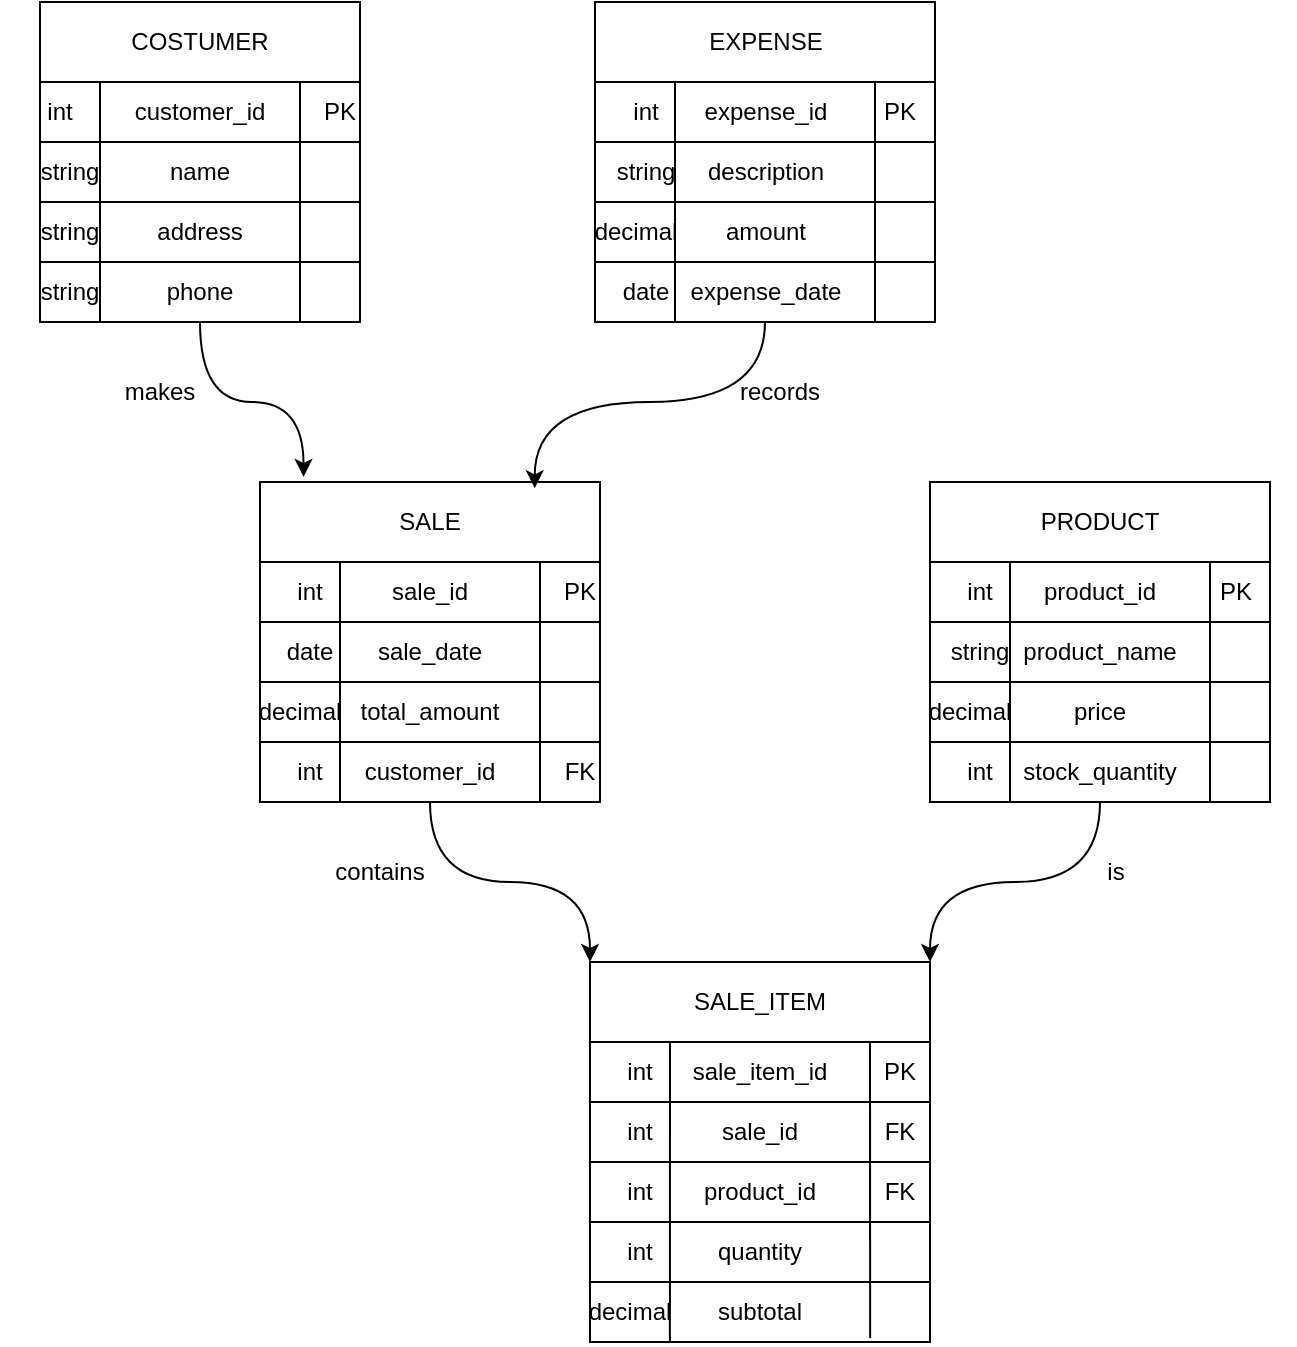 <mxfile version="24.7.17">
  <diagram name="Page-1" id="rt6qRCbAXjJx2F3r7gMw">
    <mxGraphModel grid="1" page="1" gridSize="10" guides="1" tooltips="1" connect="1" arrows="1" fold="1" pageScale="1" pageWidth="827" pageHeight="1169" math="0" shadow="0">
      <root>
        <mxCell id="0" />
        <mxCell id="1" parent="0" />
        <mxCell id="Hv0pnSTbvKc9YN80Ujr7-12" value="COSTUMER" style="rounded=0;whiteSpace=wrap;html=1;" vertex="1" parent="1">
          <mxGeometry x="40" y="40" width="160" height="40" as="geometry" />
        </mxCell>
        <mxCell id="Hv0pnSTbvKc9YN80Ujr7-14" value="phone" style="rounded=0;whiteSpace=wrap;html=1;" vertex="1" parent="1">
          <mxGeometry x="40" y="170" width="160" height="30" as="geometry" />
        </mxCell>
        <mxCell id="Hv0pnSTbvKc9YN80Ujr7-15" value="address" style="rounded=0;whiteSpace=wrap;html=1;" vertex="1" parent="1">
          <mxGeometry x="40" y="140" width="160" height="30" as="geometry" />
        </mxCell>
        <mxCell id="Hv0pnSTbvKc9YN80Ujr7-16" value="name" style="rounded=0;whiteSpace=wrap;html=1;align=center;" vertex="1" parent="1">
          <mxGeometry x="40" y="110" width="160" height="30" as="geometry" />
        </mxCell>
        <mxCell id="Hv0pnSTbvKc9YN80Ujr7-17" value="customer_id" style="rounded=0;whiteSpace=wrap;html=1;" vertex="1" parent="1">
          <mxGeometry x="40" y="80" width="160" height="30" as="geometry" />
        </mxCell>
        <mxCell id="Hv0pnSTbvKc9YN80Ujr7-20" value="" style="endArrow=none;html=1;rounded=0;" edge="1" parent="1">
          <mxGeometry width="50" height="50" relative="1" as="geometry">
            <mxPoint x="170" y="200" as="sourcePoint" />
            <mxPoint x="170" y="80" as="targetPoint" />
          </mxGeometry>
        </mxCell>
        <mxCell id="Hv0pnSTbvKc9YN80Ujr7-21" value="" style="endArrow=none;html=1;rounded=0;" edge="1" parent="1">
          <mxGeometry width="50" height="50" relative="1" as="geometry">
            <mxPoint x="70" y="200" as="sourcePoint" />
            <mxPoint x="70" y="80" as="targetPoint" />
          </mxGeometry>
        </mxCell>
        <mxCell id="Hv0pnSTbvKc9YN80Ujr7-22" value="int" style="text;html=1;align=center;verticalAlign=middle;whiteSpace=wrap;rounded=0;" vertex="1" parent="1">
          <mxGeometry x="20" y="80" width="60" height="30" as="geometry" />
        </mxCell>
        <mxCell id="Hv0pnSTbvKc9YN80Ujr7-23" value="PK" style="text;html=1;align=center;verticalAlign=middle;whiteSpace=wrap;rounded=0;" vertex="1" parent="1">
          <mxGeometry x="160" y="80" width="60" height="30" as="geometry" />
        </mxCell>
        <mxCell id="Hv0pnSTbvKc9YN80Ujr7-24" value="string" style="text;html=1;align=center;verticalAlign=middle;whiteSpace=wrap;rounded=0;" vertex="1" parent="1">
          <mxGeometry x="30" y="110" width="50" height="30" as="geometry" />
        </mxCell>
        <mxCell id="Hv0pnSTbvKc9YN80Ujr7-25" value="string" style="text;html=1;align=center;verticalAlign=middle;whiteSpace=wrap;rounded=0;" vertex="1" parent="1">
          <mxGeometry x="30" y="140" width="50" height="30" as="geometry" />
        </mxCell>
        <mxCell id="Hv0pnSTbvKc9YN80Ujr7-26" value="string" style="text;html=1;align=center;verticalAlign=middle;whiteSpace=wrap;rounded=0;" vertex="1" parent="1">
          <mxGeometry x="30" y="170" width="50" height="30" as="geometry" />
        </mxCell>
        <mxCell id="Hv0pnSTbvKc9YN80Ujr7-27" value="SALE" style="rounded=0;whiteSpace=wrap;html=1;" vertex="1" parent="1">
          <mxGeometry x="150" y="280" width="170" height="40" as="geometry" />
        </mxCell>
        <mxCell id="Hv0pnSTbvKc9YN80Ujr7-141" style="edgeStyle=orthogonalEdgeStyle;rounded=0;orthogonalLoop=1;jettySize=auto;html=1;entryX=0;entryY=0;entryDx=0;entryDy=0;curved=1;" edge="1" parent="1" source="Hv0pnSTbvKc9YN80Ujr7-28" target="Hv0pnSTbvKc9YN80Ujr7-106">
          <mxGeometry relative="1" as="geometry" />
        </mxCell>
        <mxCell id="Hv0pnSTbvKc9YN80Ujr7-28" value="customer_id" style="rounded=0;whiteSpace=wrap;html=1;" vertex="1" parent="1">
          <mxGeometry x="150" y="410" width="170" height="30" as="geometry" />
        </mxCell>
        <mxCell id="Hv0pnSTbvKc9YN80Ujr7-29" value="total_amount" style="rounded=0;whiteSpace=wrap;html=1;" vertex="1" parent="1">
          <mxGeometry x="150" y="380" width="170" height="30" as="geometry" />
        </mxCell>
        <mxCell id="Hv0pnSTbvKc9YN80Ujr7-30" value="sale_date" style="rounded=0;whiteSpace=wrap;html=1;align=center;" vertex="1" parent="1">
          <mxGeometry x="150" y="350" width="170" height="30" as="geometry" />
        </mxCell>
        <mxCell id="Hv0pnSTbvKc9YN80Ujr7-31" value="sale_id" style="rounded=0;whiteSpace=wrap;html=1;" vertex="1" parent="1">
          <mxGeometry x="150" y="320" width="170" height="30" as="geometry" />
        </mxCell>
        <mxCell id="Hv0pnSTbvKc9YN80Ujr7-32" value="" style="endArrow=none;html=1;rounded=0;" edge="1" parent="1">
          <mxGeometry width="50" height="50" relative="1" as="geometry">
            <mxPoint x="290" y="440" as="sourcePoint" />
            <mxPoint x="290" y="320" as="targetPoint" />
          </mxGeometry>
        </mxCell>
        <mxCell id="Hv0pnSTbvKc9YN80Ujr7-33" value="" style="endArrow=none;html=1;rounded=0;" edge="1" parent="1" source="Hv0pnSTbvKc9YN80Ujr7-72">
          <mxGeometry width="50" height="50" relative="1" as="geometry">
            <mxPoint x="190" y="440" as="sourcePoint" />
            <mxPoint x="190" y="320" as="targetPoint" />
          </mxGeometry>
        </mxCell>
        <mxCell id="Hv0pnSTbvKc9YN80Ujr7-34" value="PK" style="text;html=1;align=center;verticalAlign=middle;whiteSpace=wrap;rounded=0;" vertex="1" parent="1">
          <mxGeometry x="280" y="320" width="60" height="30" as="geometry" />
        </mxCell>
        <mxCell id="Hv0pnSTbvKc9YN80Ujr7-35" value="date" style="text;html=1;align=center;verticalAlign=middle;whiteSpace=wrap;rounded=0;" vertex="1" parent="1">
          <mxGeometry x="150" y="350" width="50" height="30" as="geometry" />
        </mxCell>
        <mxCell id="Hv0pnSTbvKc9YN80Ujr7-36" value="decimal" style="text;html=1;align=center;verticalAlign=middle;whiteSpace=wrap;rounded=0;" vertex="1" parent="1">
          <mxGeometry x="145" y="380" width="50" height="30" as="geometry" />
        </mxCell>
        <mxCell id="Hv0pnSTbvKc9YN80Ujr7-37" value="int" style="text;html=1;align=center;verticalAlign=middle;whiteSpace=wrap;rounded=0;" vertex="1" parent="1">
          <mxGeometry x="150" y="410" width="50" height="30" as="geometry" />
        </mxCell>
        <mxCell id="Hv0pnSTbvKc9YN80Ujr7-67" value="PK" style="text;html=1;align=center;verticalAlign=middle;whiteSpace=wrap;rounded=0;" vertex="1" parent="1">
          <mxGeometry x="440" y="560" width="60" height="30" as="geometry" />
        </mxCell>
        <mxCell id="Hv0pnSTbvKc9YN80Ujr7-75" value="" style="endArrow=none;html=1;rounded=0;entryX=0.75;entryY=0;entryDx=0;entryDy=0;" edge="1" parent="1" target="Hv0pnSTbvKc9YN80Ujr7-72">
          <mxGeometry width="50" height="50" relative="1" as="geometry">
            <mxPoint x="190" y="440" as="sourcePoint" />
            <mxPoint x="190" y="320" as="targetPoint" />
          </mxGeometry>
        </mxCell>
        <mxCell id="Hv0pnSTbvKc9YN80Ujr7-72" value="int" style="text;html=1;align=center;verticalAlign=middle;whiteSpace=wrap;rounded=0;" vertex="1" parent="1">
          <mxGeometry x="145" y="320" width="60" height="30" as="geometry" />
        </mxCell>
        <mxCell id="Hv0pnSTbvKc9YN80Ujr7-76" value="FK" style="text;html=1;align=center;verticalAlign=middle;whiteSpace=wrap;rounded=0;" vertex="1" parent="1">
          <mxGeometry x="280" y="410" width="60" height="30" as="geometry" />
        </mxCell>
        <mxCell id="Hv0pnSTbvKc9YN80Ujr7-80" value="EXPENSE" style="rounded=0;whiteSpace=wrap;html=1;" vertex="1" parent="1">
          <mxGeometry x="317.5" y="40" width="170" height="40" as="geometry" />
        </mxCell>
        <mxCell id="Hv0pnSTbvKc9YN80Ujr7-81" value="expense_date" style="rounded=0;whiteSpace=wrap;html=1;" vertex="1" parent="1">
          <mxGeometry x="317.5" y="170" width="170" height="30" as="geometry" />
        </mxCell>
        <mxCell id="Hv0pnSTbvKc9YN80Ujr7-82" value="amount" style="rounded=0;whiteSpace=wrap;html=1;" vertex="1" parent="1">
          <mxGeometry x="317.5" y="140" width="170" height="30" as="geometry" />
        </mxCell>
        <mxCell id="Hv0pnSTbvKc9YN80Ujr7-83" value="description" style="rounded=0;whiteSpace=wrap;html=1;align=center;" vertex="1" parent="1">
          <mxGeometry x="317.5" y="110" width="170" height="30" as="geometry" />
        </mxCell>
        <mxCell id="Hv0pnSTbvKc9YN80Ujr7-84" value="expense_id" style="rounded=0;whiteSpace=wrap;html=1;" vertex="1" parent="1">
          <mxGeometry x="317.5" y="80" width="170" height="30" as="geometry" />
        </mxCell>
        <mxCell id="Hv0pnSTbvKc9YN80Ujr7-85" value="" style="endArrow=none;html=1;rounded=0;" edge="1" parent="1">
          <mxGeometry width="50" height="50" relative="1" as="geometry">
            <mxPoint x="457.5" y="200" as="sourcePoint" />
            <mxPoint x="457.5" y="80" as="targetPoint" />
          </mxGeometry>
        </mxCell>
        <mxCell id="Hv0pnSTbvKc9YN80Ujr7-86" value="" style="endArrow=none;html=1;rounded=0;" edge="1" parent="1" source="Hv0pnSTbvKc9YN80Ujr7-91">
          <mxGeometry width="50" height="50" relative="1" as="geometry">
            <mxPoint x="357.5" y="200" as="sourcePoint" />
            <mxPoint x="357.5" y="80" as="targetPoint" />
          </mxGeometry>
        </mxCell>
        <mxCell id="Hv0pnSTbvKc9YN80Ujr7-87" value="string" style="text;html=1;align=center;verticalAlign=middle;whiteSpace=wrap;rounded=0;" vertex="1" parent="1">
          <mxGeometry x="317.5" y="110" width="50" height="30" as="geometry" />
        </mxCell>
        <mxCell id="Hv0pnSTbvKc9YN80Ujr7-88" value="decimal" style="text;html=1;align=center;verticalAlign=middle;whiteSpace=wrap;rounded=0;" vertex="1" parent="1">
          <mxGeometry x="312.5" y="140" width="50" height="30" as="geometry" />
        </mxCell>
        <mxCell id="Hv0pnSTbvKc9YN80Ujr7-89" value="date" style="text;html=1;align=center;verticalAlign=middle;whiteSpace=wrap;rounded=0;" vertex="1" parent="1">
          <mxGeometry x="317.5" y="170" width="50" height="30" as="geometry" />
        </mxCell>
        <mxCell id="Hv0pnSTbvKc9YN80Ujr7-90" value="" style="endArrow=none;html=1;rounded=0;entryX=0.75;entryY=0;entryDx=0;entryDy=0;" edge="1" parent="1" target="Hv0pnSTbvKc9YN80Ujr7-91">
          <mxGeometry width="50" height="50" relative="1" as="geometry">
            <mxPoint x="357.5" y="200" as="sourcePoint" />
            <mxPoint x="357.5" y="80" as="targetPoint" />
          </mxGeometry>
        </mxCell>
        <mxCell id="Hv0pnSTbvKc9YN80Ujr7-91" value="int" style="text;html=1;align=center;verticalAlign=middle;whiteSpace=wrap;rounded=0;" vertex="1" parent="1">
          <mxGeometry x="312.5" y="80" width="60" height="30" as="geometry" />
        </mxCell>
        <mxCell id="Hv0pnSTbvKc9YN80Ujr7-92" value="PK" style="text;html=1;align=center;verticalAlign=middle;whiteSpace=wrap;rounded=0;" vertex="1" parent="1">
          <mxGeometry x="440" y="80" width="60" height="30" as="geometry" />
        </mxCell>
        <mxCell id="Hv0pnSTbvKc9YN80Ujr7-93" value="PRODUCT" style="rounded=0;whiteSpace=wrap;html=1;" vertex="1" parent="1">
          <mxGeometry x="485" y="280" width="170" height="40" as="geometry" />
        </mxCell>
        <mxCell id="Hv0pnSTbvKc9YN80Ujr7-142" style="edgeStyle=orthogonalEdgeStyle;rounded=0;orthogonalLoop=1;jettySize=auto;html=1;entryX=1;entryY=0;entryDx=0;entryDy=0;curved=1;" edge="1" parent="1" source="Hv0pnSTbvKc9YN80Ujr7-94" target="Hv0pnSTbvKc9YN80Ujr7-106">
          <mxGeometry relative="1" as="geometry" />
        </mxCell>
        <mxCell id="Hv0pnSTbvKc9YN80Ujr7-94" value="stock_quantity" style="rounded=0;whiteSpace=wrap;html=1;" vertex="1" parent="1">
          <mxGeometry x="485" y="410" width="170" height="30" as="geometry" />
        </mxCell>
        <mxCell id="Hv0pnSTbvKc9YN80Ujr7-95" value="price" style="rounded=0;whiteSpace=wrap;html=1;" vertex="1" parent="1">
          <mxGeometry x="485" y="380" width="170" height="30" as="geometry" />
        </mxCell>
        <mxCell id="Hv0pnSTbvKc9YN80Ujr7-96" value="product_name" style="rounded=0;whiteSpace=wrap;html=1;align=center;" vertex="1" parent="1">
          <mxGeometry x="485" y="350" width="170" height="30" as="geometry" />
        </mxCell>
        <mxCell id="Hv0pnSTbvKc9YN80Ujr7-97" value="product_id" style="rounded=0;whiteSpace=wrap;html=1;" vertex="1" parent="1">
          <mxGeometry x="485" y="320" width="170" height="30" as="geometry" />
        </mxCell>
        <mxCell id="Hv0pnSTbvKc9YN80Ujr7-98" value="" style="endArrow=none;html=1;rounded=0;" edge="1" parent="1">
          <mxGeometry width="50" height="50" relative="1" as="geometry">
            <mxPoint x="625" y="440" as="sourcePoint" />
            <mxPoint x="625" y="320" as="targetPoint" />
          </mxGeometry>
        </mxCell>
        <mxCell id="Hv0pnSTbvKc9YN80Ujr7-99" value="" style="endArrow=none;html=1;rounded=0;" edge="1" parent="1" source="Hv0pnSTbvKc9YN80Ujr7-104">
          <mxGeometry width="50" height="50" relative="1" as="geometry">
            <mxPoint x="525" y="440" as="sourcePoint" />
            <mxPoint x="525" y="320" as="targetPoint" />
          </mxGeometry>
        </mxCell>
        <mxCell id="Hv0pnSTbvKc9YN80Ujr7-100" value="string" style="text;html=1;align=center;verticalAlign=middle;whiteSpace=wrap;rounded=0;" vertex="1" parent="1">
          <mxGeometry x="485" y="350" width="50" height="30" as="geometry" />
        </mxCell>
        <mxCell id="Hv0pnSTbvKc9YN80Ujr7-101" value="decimal" style="text;html=1;align=center;verticalAlign=middle;whiteSpace=wrap;rounded=0;" vertex="1" parent="1">
          <mxGeometry x="480" y="380" width="50" height="30" as="geometry" />
        </mxCell>
        <mxCell id="Hv0pnSTbvKc9YN80Ujr7-102" value="int" style="text;html=1;align=center;verticalAlign=middle;whiteSpace=wrap;rounded=0;" vertex="1" parent="1">
          <mxGeometry x="485" y="410" width="50" height="30" as="geometry" />
        </mxCell>
        <mxCell id="Hv0pnSTbvKc9YN80Ujr7-103" value="" style="endArrow=none;html=1;rounded=0;entryX=0.75;entryY=0;entryDx=0;entryDy=0;" edge="1" parent="1" target="Hv0pnSTbvKc9YN80Ujr7-104">
          <mxGeometry width="50" height="50" relative="1" as="geometry">
            <mxPoint x="525" y="440" as="sourcePoint" />
            <mxPoint x="525" y="320" as="targetPoint" />
          </mxGeometry>
        </mxCell>
        <mxCell id="Hv0pnSTbvKc9YN80Ujr7-104" value="int" style="text;html=1;align=center;verticalAlign=middle;whiteSpace=wrap;rounded=0;" vertex="1" parent="1">
          <mxGeometry x="480" y="320" width="60" height="30" as="geometry" />
        </mxCell>
        <mxCell id="Hv0pnSTbvKc9YN80Ujr7-105" value="PK" style="text;html=1;align=center;verticalAlign=middle;whiteSpace=wrap;rounded=0;" vertex="1" parent="1">
          <mxGeometry x="607.5" y="320" width="60" height="30" as="geometry" />
        </mxCell>
        <mxCell id="Hv0pnSTbvKc9YN80Ujr7-106" value="SALE_ITEM" style="rounded=0;whiteSpace=wrap;html=1;" vertex="1" parent="1">
          <mxGeometry x="315" y="520" width="170" height="40" as="geometry" />
        </mxCell>
        <mxCell id="Hv0pnSTbvKc9YN80Ujr7-107" value="quantity" style="rounded=0;whiteSpace=wrap;html=1;" vertex="1" parent="1">
          <mxGeometry x="315" y="650" width="170" height="30" as="geometry" />
        </mxCell>
        <mxCell id="Hv0pnSTbvKc9YN80Ujr7-108" value="product_id" style="rounded=0;whiteSpace=wrap;html=1;" vertex="1" parent="1">
          <mxGeometry x="315" y="620" width="170" height="30" as="geometry" />
        </mxCell>
        <mxCell id="Hv0pnSTbvKc9YN80Ujr7-109" value="sale_id" style="rounded=0;whiteSpace=wrap;html=1;align=center;" vertex="1" parent="1">
          <mxGeometry x="315" y="590" width="170" height="30" as="geometry" />
        </mxCell>
        <mxCell id="Hv0pnSTbvKc9YN80Ujr7-110" value="sale_item_id" style="rounded=0;whiteSpace=wrap;html=1;" vertex="1" parent="1">
          <mxGeometry x="315" y="560" width="170" height="30" as="geometry" />
        </mxCell>
        <mxCell id="Hv0pnSTbvKc9YN80Ujr7-112" value="" style="endArrow=none;html=1;rounded=0;" edge="1" parent="1" source="Hv0pnSTbvKc9YN80Ujr7-117">
          <mxGeometry width="50" height="50" relative="1" as="geometry">
            <mxPoint x="355" y="680" as="sourcePoint" />
            <mxPoint x="355" y="560" as="targetPoint" />
          </mxGeometry>
        </mxCell>
        <mxCell id="Hv0pnSTbvKc9YN80Ujr7-113" value="int" style="text;html=1;align=center;verticalAlign=middle;whiteSpace=wrap;rounded=0;" vertex="1" parent="1">
          <mxGeometry x="315" y="590" width="50" height="30" as="geometry" />
        </mxCell>
        <mxCell id="Hv0pnSTbvKc9YN80Ujr7-114" value="int" style="text;html=1;align=center;verticalAlign=middle;whiteSpace=wrap;rounded=0;" vertex="1" parent="1">
          <mxGeometry x="315" y="620" width="50" height="30" as="geometry" />
        </mxCell>
        <mxCell id="Hv0pnSTbvKc9YN80Ujr7-115" value="int" style="text;html=1;align=center;verticalAlign=middle;whiteSpace=wrap;rounded=0;" vertex="1" parent="1">
          <mxGeometry x="315" y="650" width="50" height="30" as="geometry" />
        </mxCell>
        <mxCell id="Hv0pnSTbvKc9YN80Ujr7-117" value="int" style="text;html=1;align=center;verticalAlign=middle;whiteSpace=wrap;rounded=0;" vertex="1" parent="1">
          <mxGeometry x="310" y="560" width="60" height="30" as="geometry" />
        </mxCell>
        <mxCell id="Hv0pnSTbvKc9YN80Ujr7-131" value="subtotal" style="rounded=0;whiteSpace=wrap;html=1;" vertex="1" parent="1">
          <mxGeometry x="315" y="680" width="170" height="30" as="geometry" />
        </mxCell>
        <mxCell id="Hv0pnSTbvKc9YN80Ujr7-116" value="" style="endArrow=none;html=1;rounded=0;entryX=0.75;entryY=0;entryDx=0;entryDy=0;exitX=0.235;exitY=1;exitDx=0;exitDy=0;exitPerimeter=0;" edge="1" parent="1" source="Hv0pnSTbvKc9YN80Ujr7-131" target="Hv0pnSTbvKc9YN80Ujr7-117">
          <mxGeometry width="50" height="50" relative="1" as="geometry">
            <mxPoint x="355" y="680" as="sourcePoint" />
            <mxPoint x="355" y="560" as="targetPoint" />
          </mxGeometry>
        </mxCell>
        <mxCell id="Hv0pnSTbvKc9YN80Ujr7-111" value="" style="endArrow=none;html=1;rounded=0;exitX=0.824;exitY=0.933;exitDx=0;exitDy=0;exitPerimeter=0;" edge="1" parent="1" source="Hv0pnSTbvKc9YN80Ujr7-131">
          <mxGeometry width="50" height="50" relative="1" as="geometry">
            <mxPoint x="455" y="680" as="sourcePoint" />
            <mxPoint x="455" y="560" as="targetPoint" />
          </mxGeometry>
        </mxCell>
        <mxCell id="Hv0pnSTbvKc9YN80Ujr7-132" value="decimal" style="text;html=1;align=center;verticalAlign=middle;whiteSpace=wrap;rounded=0;" vertex="1" parent="1">
          <mxGeometry x="305" y="680" width="60" height="30" as="geometry" />
        </mxCell>
        <mxCell id="Hv0pnSTbvKc9YN80Ujr7-133" value="PK" style="text;html=1;align=center;verticalAlign=middle;whiteSpace=wrap;rounded=0;" vertex="1" parent="1">
          <mxGeometry x="440" y="560" width="60" height="30" as="geometry" />
        </mxCell>
        <mxCell id="Hv0pnSTbvKc9YN80Ujr7-134" value="FK" style="text;html=1;align=center;verticalAlign=middle;whiteSpace=wrap;rounded=0;" vertex="1" parent="1">
          <mxGeometry x="440" y="590" width="60" height="30" as="geometry" />
        </mxCell>
        <mxCell id="Hv0pnSTbvKc9YN80Ujr7-135" value="FK" style="text;html=1;align=center;verticalAlign=middle;whiteSpace=wrap;rounded=0;" vertex="1" parent="1">
          <mxGeometry x="440" y="620" width="60" height="30" as="geometry" />
        </mxCell>
        <mxCell id="Hv0pnSTbvKc9YN80Ujr7-136" style="edgeStyle=orthogonalEdgeStyle;rounded=0;orthogonalLoop=1;jettySize=auto;html=1;entryX=0.128;entryY=-0.064;entryDx=0;entryDy=0;entryPerimeter=0;curved=1;" edge="1" parent="1" source="Hv0pnSTbvKc9YN80Ujr7-14" target="Hv0pnSTbvKc9YN80Ujr7-27">
          <mxGeometry relative="1" as="geometry" />
        </mxCell>
        <mxCell id="Hv0pnSTbvKc9YN80Ujr7-140" style="edgeStyle=orthogonalEdgeStyle;rounded=0;orthogonalLoop=1;jettySize=auto;html=1;entryX=0.808;entryY=0.079;entryDx=0;entryDy=0;entryPerimeter=0;curved=1;" edge="1" parent="1" source="Hv0pnSTbvKc9YN80Ujr7-81" target="Hv0pnSTbvKc9YN80Ujr7-27">
          <mxGeometry relative="1" as="geometry" />
        </mxCell>
        <mxCell id="Hv0pnSTbvKc9YN80Ujr7-149" value="makes" style="text;html=1;align=center;verticalAlign=middle;whiteSpace=wrap;rounded=0;" vertex="1" parent="1">
          <mxGeometry x="70" y="220" width="60" height="30" as="geometry" />
        </mxCell>
        <mxCell id="Hv0pnSTbvKc9YN80Ujr7-150" value="records" style="text;html=1;align=center;verticalAlign=middle;whiteSpace=wrap;rounded=0;" vertex="1" parent="1">
          <mxGeometry x="380" y="220" width="60" height="30" as="geometry" />
        </mxCell>
        <mxCell id="Hv0pnSTbvKc9YN80Ujr7-151" value="contains" style="text;html=1;align=center;verticalAlign=middle;whiteSpace=wrap;rounded=0;" vertex="1" parent="1">
          <mxGeometry x="180" y="460" width="60" height="30" as="geometry" />
        </mxCell>
        <mxCell id="Hv0pnSTbvKc9YN80Ujr7-153" value="is" style="text;html=1;align=center;verticalAlign=middle;whiteSpace=wrap;rounded=0;" vertex="1" parent="1">
          <mxGeometry x="547.5" y="460" width="60" height="30" as="geometry" />
        </mxCell>
      </root>
    </mxGraphModel>
  </diagram>
</mxfile>
